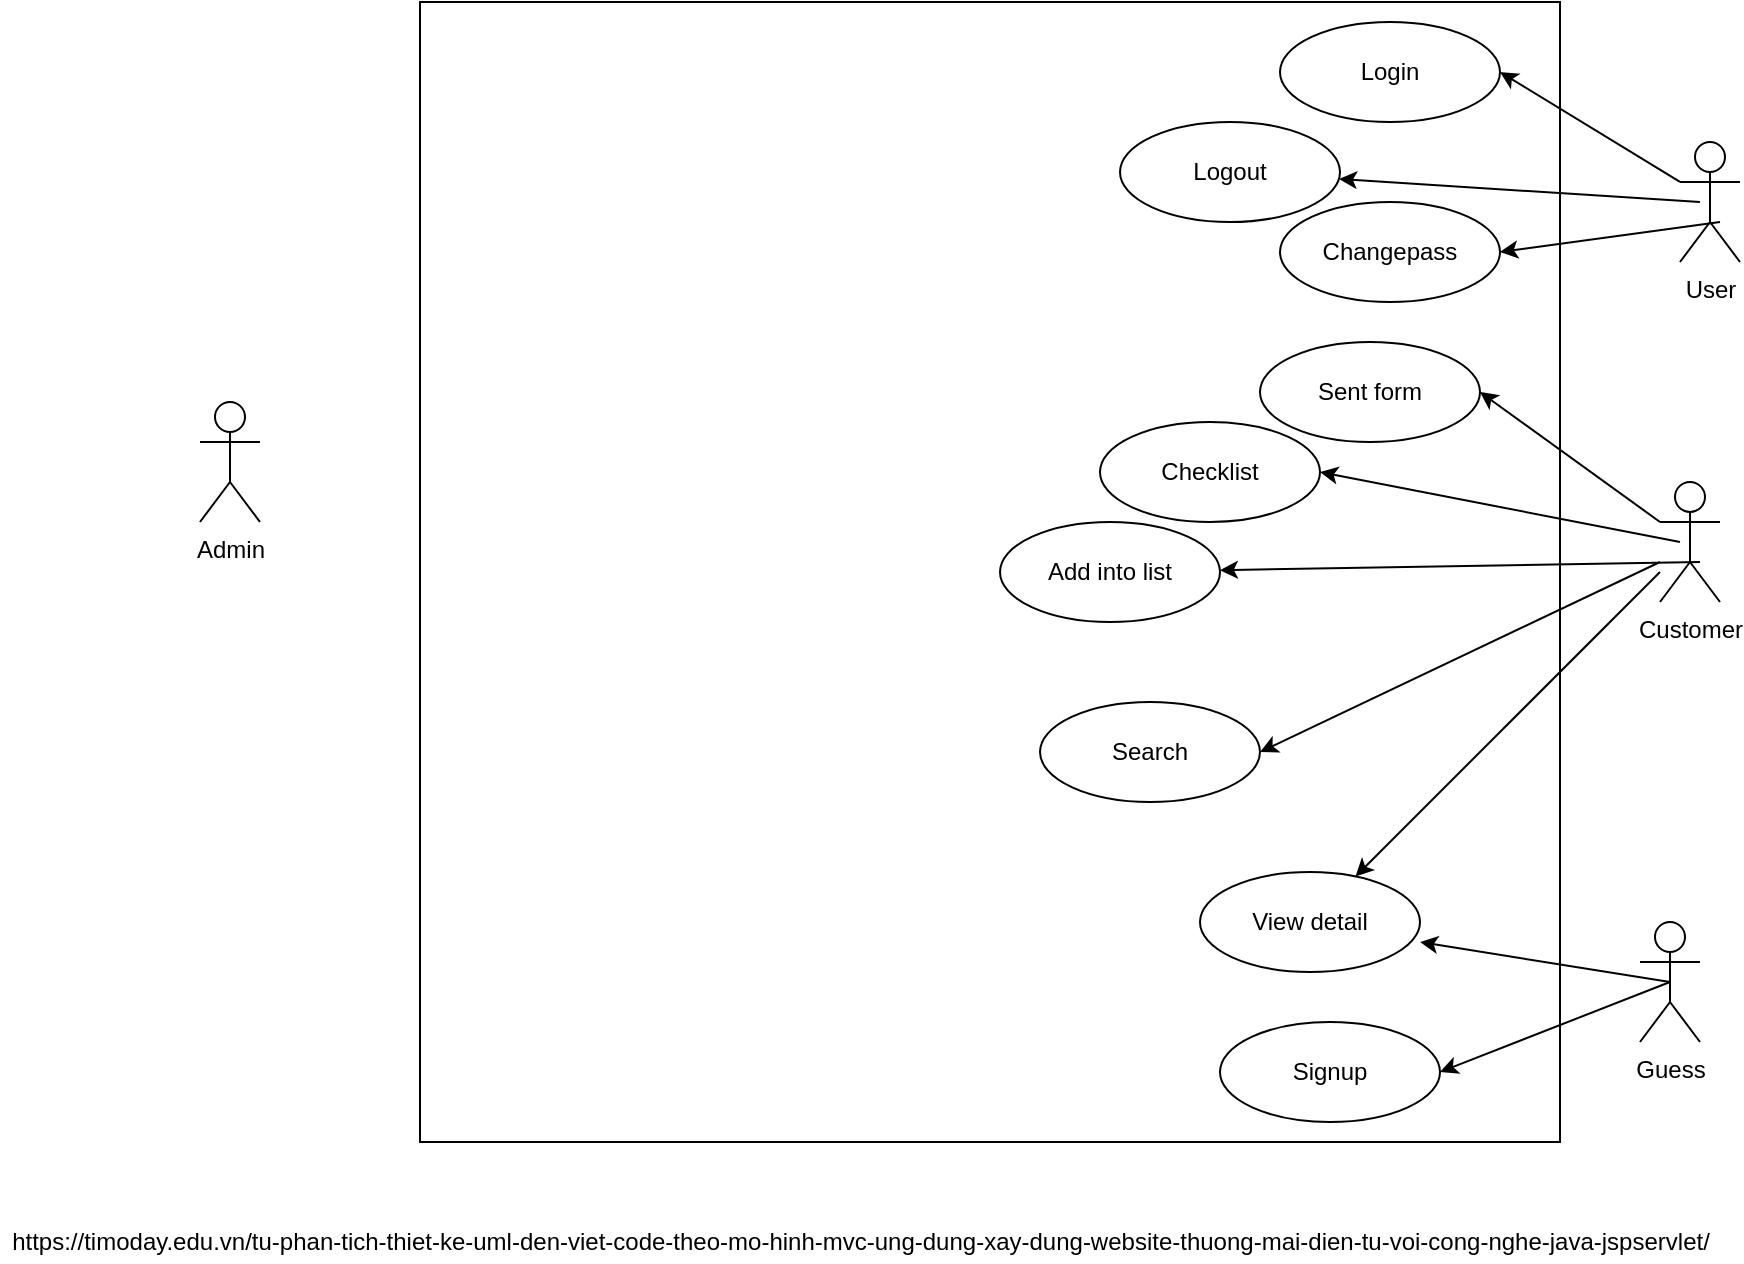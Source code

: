 <mxfile version="14.1.1" type="github">
  <diagram id="-QYsURp6JcWLAVrJ4fa9" name="Page-1">
    <mxGraphModel dx="2035" dy="635" grid="1" gridSize="10" guides="1" tooltips="1" connect="1" arrows="1" fold="1" page="1" pageScale="1" pageWidth="850" pageHeight="1100" math="0" shadow="0">
      <root>
        <mxCell id="0" />
        <mxCell id="1" parent="0" />
        <mxCell id="G4IuTopUEwJd7_1jHUSa-1" value="" style="whiteSpace=wrap;html=1;aspect=fixed;" vertex="1" parent="1">
          <mxGeometry x="140" y="90" width="570" height="570" as="geometry" />
        </mxCell>
        <mxCell id="G4IuTopUEwJd7_1jHUSa-2" value="Admin" style="shape=umlActor;verticalLabelPosition=bottom;verticalAlign=top;html=1;outlineConnect=0;" vertex="1" parent="1">
          <mxGeometry x="30" y="290" width="30" height="60" as="geometry" />
        </mxCell>
        <mxCell id="G4IuTopUEwJd7_1jHUSa-7" value="User" style="shape=umlActor;verticalLabelPosition=bottom;verticalAlign=top;html=1;outlineConnect=0;" vertex="1" parent="1">
          <mxGeometry x="770" y="160" width="30" height="60" as="geometry" />
        </mxCell>
        <mxCell id="G4IuTopUEwJd7_1jHUSa-8" value="Customer" style="shape=umlActor;verticalLabelPosition=bottom;verticalAlign=top;html=1;outlineConnect=0;" vertex="1" parent="1">
          <mxGeometry x="760" y="330" width="30" height="60" as="geometry" />
        </mxCell>
        <mxCell id="G4IuTopUEwJd7_1jHUSa-9" value="Guess" style="shape=umlActor;verticalLabelPosition=bottom;verticalAlign=top;html=1;outlineConnect=0;" vertex="1" parent="1">
          <mxGeometry x="750" y="550" width="30" height="60" as="geometry" />
        </mxCell>
        <mxCell id="G4IuTopUEwJd7_1jHUSa-15" value="Signup&lt;span style=&quot;color: rgba(0 , 0 , 0 , 0) ; font-family: monospace ; font-size: 0px&quot;&gt;%3CmxGraphModel%3E%3Croot%3E%3CmxCell%20id%3D%220%22%2F%3E%3CmxCell%20id%3D%221%22%20parent%3D%220%22%2F%3E%3CmxCell%20id%3D%222%22%20value%3D%22Actor%22%20style%3D%22shape%3DumlActor%3BverticalLabelPosition%3Dbottom%3BverticalAlign%3Dtop%3Bhtml%3D1%3BoutlineConnect%3D0%3B%22%20vertex%3D%221%22%20parent%3D%221%22%3E%3CmxGeometry%20x%3D%22770%22%20y%3D%22160%22%20width%3D%2230%22%20height%3D%2260%22%20as%3D%22geometry%22%2F%3E%3C%2FmxCell%3E%3C%2Froot%3E%3C%2FmxGraphModel%3E&lt;/span&gt;" style="ellipse;whiteSpace=wrap;html=1;" vertex="1" parent="1">
          <mxGeometry x="540" y="600" width="110" height="50" as="geometry" />
        </mxCell>
        <mxCell id="G4IuTopUEwJd7_1jHUSa-16" value="View detail" style="ellipse;whiteSpace=wrap;html=1;" vertex="1" parent="1">
          <mxGeometry x="530" y="525" width="110" height="50" as="geometry" />
        </mxCell>
        <mxCell id="G4IuTopUEwJd7_1jHUSa-17" value="Login" style="ellipse;whiteSpace=wrap;html=1;" vertex="1" parent="1">
          <mxGeometry x="570" y="100" width="110" height="50" as="geometry" />
        </mxCell>
        <mxCell id="G4IuTopUEwJd7_1jHUSa-18" value="Logout" style="ellipse;whiteSpace=wrap;html=1;" vertex="1" parent="1">
          <mxGeometry x="490" y="150" width="110" height="50" as="geometry" />
        </mxCell>
        <mxCell id="G4IuTopUEwJd7_1jHUSa-19" value="Changepass" style="ellipse;whiteSpace=wrap;html=1;" vertex="1" parent="1">
          <mxGeometry x="570" y="190" width="110" height="50" as="geometry" />
        </mxCell>
        <mxCell id="G4IuTopUEwJd7_1jHUSa-21" value="" style="endArrow=classic;html=1;entryX=1;entryY=0.5;entryDx=0;entryDy=0;exitX=0;exitY=0.333;exitDx=0;exitDy=0;exitPerimeter=0;" edge="1" parent="1" source="G4IuTopUEwJd7_1jHUSa-7" target="G4IuTopUEwJd7_1jHUSa-17">
          <mxGeometry width="50" height="50" relative="1" as="geometry">
            <mxPoint x="400" y="380" as="sourcePoint" />
            <mxPoint x="450" y="330" as="targetPoint" />
          </mxGeometry>
        </mxCell>
        <mxCell id="G4IuTopUEwJd7_1jHUSa-22" value="" style="endArrow=classic;html=1;exitX=0;exitY=0.333;exitDx=0;exitDy=0;exitPerimeter=0;" edge="1" parent="1" target="G4IuTopUEwJd7_1jHUSa-18">
          <mxGeometry width="50" height="50" relative="1" as="geometry">
            <mxPoint x="780" y="190" as="sourcePoint" />
            <mxPoint x="640" y="145" as="targetPoint" />
          </mxGeometry>
        </mxCell>
        <mxCell id="G4IuTopUEwJd7_1jHUSa-23" value="" style="endArrow=classic;html=1;entryX=1;entryY=0.5;entryDx=0;entryDy=0;exitX=0;exitY=0.333;exitDx=0;exitDy=0;exitPerimeter=0;" edge="1" parent="1" target="G4IuTopUEwJd7_1jHUSa-19">
          <mxGeometry width="50" height="50" relative="1" as="geometry">
            <mxPoint x="790" y="200" as="sourcePoint" />
            <mxPoint x="650" y="155" as="targetPoint" />
          </mxGeometry>
        </mxCell>
        <mxCell id="G4IuTopUEwJd7_1jHUSa-27" value="Search" style="ellipse;whiteSpace=wrap;html=1;" vertex="1" parent="1">
          <mxGeometry x="450" y="440" width="110" height="50" as="geometry" />
        </mxCell>
        <mxCell id="G4IuTopUEwJd7_1jHUSa-28" value="Add into list" style="ellipse;whiteSpace=wrap;html=1;" vertex="1" parent="1">
          <mxGeometry x="430" y="350" width="110" height="50" as="geometry" />
        </mxCell>
        <mxCell id="G4IuTopUEwJd7_1jHUSa-29" value="Checklist" style="ellipse;whiteSpace=wrap;html=1;" vertex="1" parent="1">
          <mxGeometry x="480" y="300" width="110" height="50" as="geometry" />
        </mxCell>
        <mxCell id="G4IuTopUEwJd7_1jHUSa-30" value="Sent form" style="ellipse;whiteSpace=wrap;html=1;" vertex="1" parent="1">
          <mxGeometry x="560" y="260" width="110" height="50" as="geometry" />
        </mxCell>
        <mxCell id="G4IuTopUEwJd7_1jHUSa-32" value="" style="endArrow=classic;html=1;exitX=0;exitY=0.333;exitDx=0;exitDy=0;exitPerimeter=0;entryX=1;entryY=0.5;entryDx=0;entryDy=0;" edge="1" parent="1" source="G4IuTopUEwJd7_1jHUSa-8" target="G4IuTopUEwJd7_1jHUSa-30">
          <mxGeometry width="50" height="50" relative="1" as="geometry">
            <mxPoint x="400" y="380" as="sourcePoint" />
            <mxPoint x="450" y="330" as="targetPoint" />
          </mxGeometry>
        </mxCell>
        <mxCell id="G4IuTopUEwJd7_1jHUSa-33" value="" style="endArrow=classic;html=1;exitX=0;exitY=0.333;exitDx=0;exitDy=0;exitPerimeter=0;entryX=1;entryY=0.5;entryDx=0;entryDy=0;" edge="1" parent="1" target="G4IuTopUEwJd7_1jHUSa-29">
          <mxGeometry width="50" height="50" relative="1" as="geometry">
            <mxPoint x="770" y="360" as="sourcePoint" />
            <mxPoint x="680" y="295" as="targetPoint" />
          </mxGeometry>
        </mxCell>
        <mxCell id="G4IuTopUEwJd7_1jHUSa-34" value="" style="endArrow=classic;html=1;exitX=0;exitY=0.333;exitDx=0;exitDy=0;exitPerimeter=0;" edge="1" parent="1" target="G4IuTopUEwJd7_1jHUSa-28">
          <mxGeometry width="50" height="50" relative="1" as="geometry">
            <mxPoint x="780" y="370" as="sourcePoint" />
            <mxPoint x="690" y="305" as="targetPoint" />
          </mxGeometry>
        </mxCell>
        <mxCell id="G4IuTopUEwJd7_1jHUSa-36" value="" style="endArrow=classic;html=1;" edge="1" parent="1" source="G4IuTopUEwJd7_1jHUSa-8" target="G4IuTopUEwJd7_1jHUSa-16">
          <mxGeometry width="50" height="50" relative="1" as="geometry">
            <mxPoint x="800" y="390" as="sourcePoint" />
            <mxPoint x="560.985" y="461.285" as="targetPoint" />
          </mxGeometry>
        </mxCell>
        <mxCell id="G4IuTopUEwJd7_1jHUSa-37" value="" style="endArrow=classic;html=1;exitX=0.5;exitY=0.5;exitDx=0;exitDy=0;exitPerimeter=0;entryX=1;entryY=0.7;entryDx=0;entryDy=0;entryPerimeter=0;" edge="1" parent="1" source="G4IuTopUEwJd7_1jHUSa-9" target="G4IuTopUEwJd7_1jHUSa-16">
          <mxGeometry width="50" height="50" relative="1" as="geometry">
            <mxPoint x="810" y="400" as="sourcePoint" />
            <mxPoint x="570.985" y="471.285" as="targetPoint" />
          </mxGeometry>
        </mxCell>
        <mxCell id="G4IuTopUEwJd7_1jHUSa-38" value="" style="endArrow=classic;html=1;exitX=0.5;exitY=0.5;exitDx=0;exitDy=0;exitPerimeter=0;entryX=1;entryY=0.5;entryDx=0;entryDy=0;" edge="1" parent="1" source="G4IuTopUEwJd7_1jHUSa-9" target="G4IuTopUEwJd7_1jHUSa-15">
          <mxGeometry width="50" height="50" relative="1" as="geometry">
            <mxPoint x="775" y="590" as="sourcePoint" />
            <mxPoint x="650" y="570" as="targetPoint" />
          </mxGeometry>
        </mxCell>
        <mxCell id="G4IuTopUEwJd7_1jHUSa-39" value="" style="endArrow=classic;html=1;entryX=1;entryY=0.5;entryDx=0;entryDy=0;" edge="1" parent="1" target="G4IuTopUEwJd7_1jHUSa-27">
          <mxGeometry width="50" height="50" relative="1" as="geometry">
            <mxPoint x="760" y="370" as="sourcePoint" />
            <mxPoint x="549.962" y="384.068" as="targetPoint" />
          </mxGeometry>
        </mxCell>
        <mxCell id="G4IuTopUEwJd7_1jHUSa-40" value="https://timoday.edu.vn/tu-phan-tich-thiet-ke-uml-den-viet-code-theo-mo-hinh-mvc-ung-dung-xay-dung-website-thuong-mai-dien-tu-voi-cong-nghe-java-jspservlet/" style="text;html=1;align=center;verticalAlign=middle;resizable=0;points=[];autosize=1;" vertex="1" parent="1">
          <mxGeometry x="-70" y="700" width="860" height="20" as="geometry" />
        </mxCell>
      </root>
    </mxGraphModel>
  </diagram>
</mxfile>
